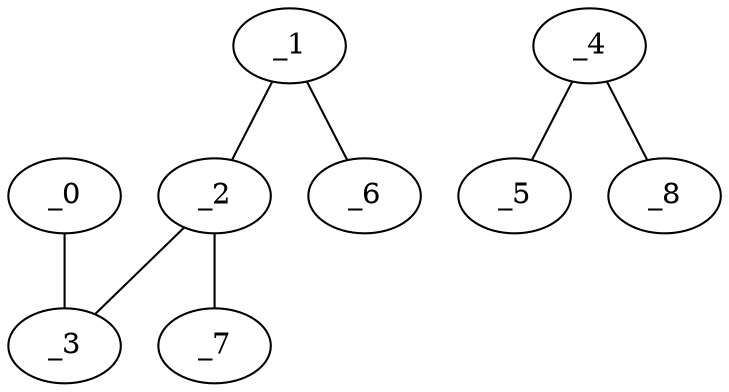 graph EP1_0125 {
	_0	 [x="2.24",
		y="3.32159"];
	_3	 [x="1.2503",
		y="2.98287"];
	_0 -- _3;
	_1	 [x="2.25",
		y="0.71"];
	_2	 [x="0.75",
		y="0.71"];
	_1 -- _2;
	_6	 [x="0.073143",
		y="1.87522"];
	_1 -- _6;
	_2 -- _3;
	_7	 [x="0.0131146",
		y="0.664643"];
	_2 -- _7;
	_4	 [x="0.6",
		y="1.74"];
	_5	 [x="1.51898",
		y="2.22151"];
	_4 -- _5;
	_8	 [x="2.80751",
		y="2.98841"];
	_4 -- _8;
}
